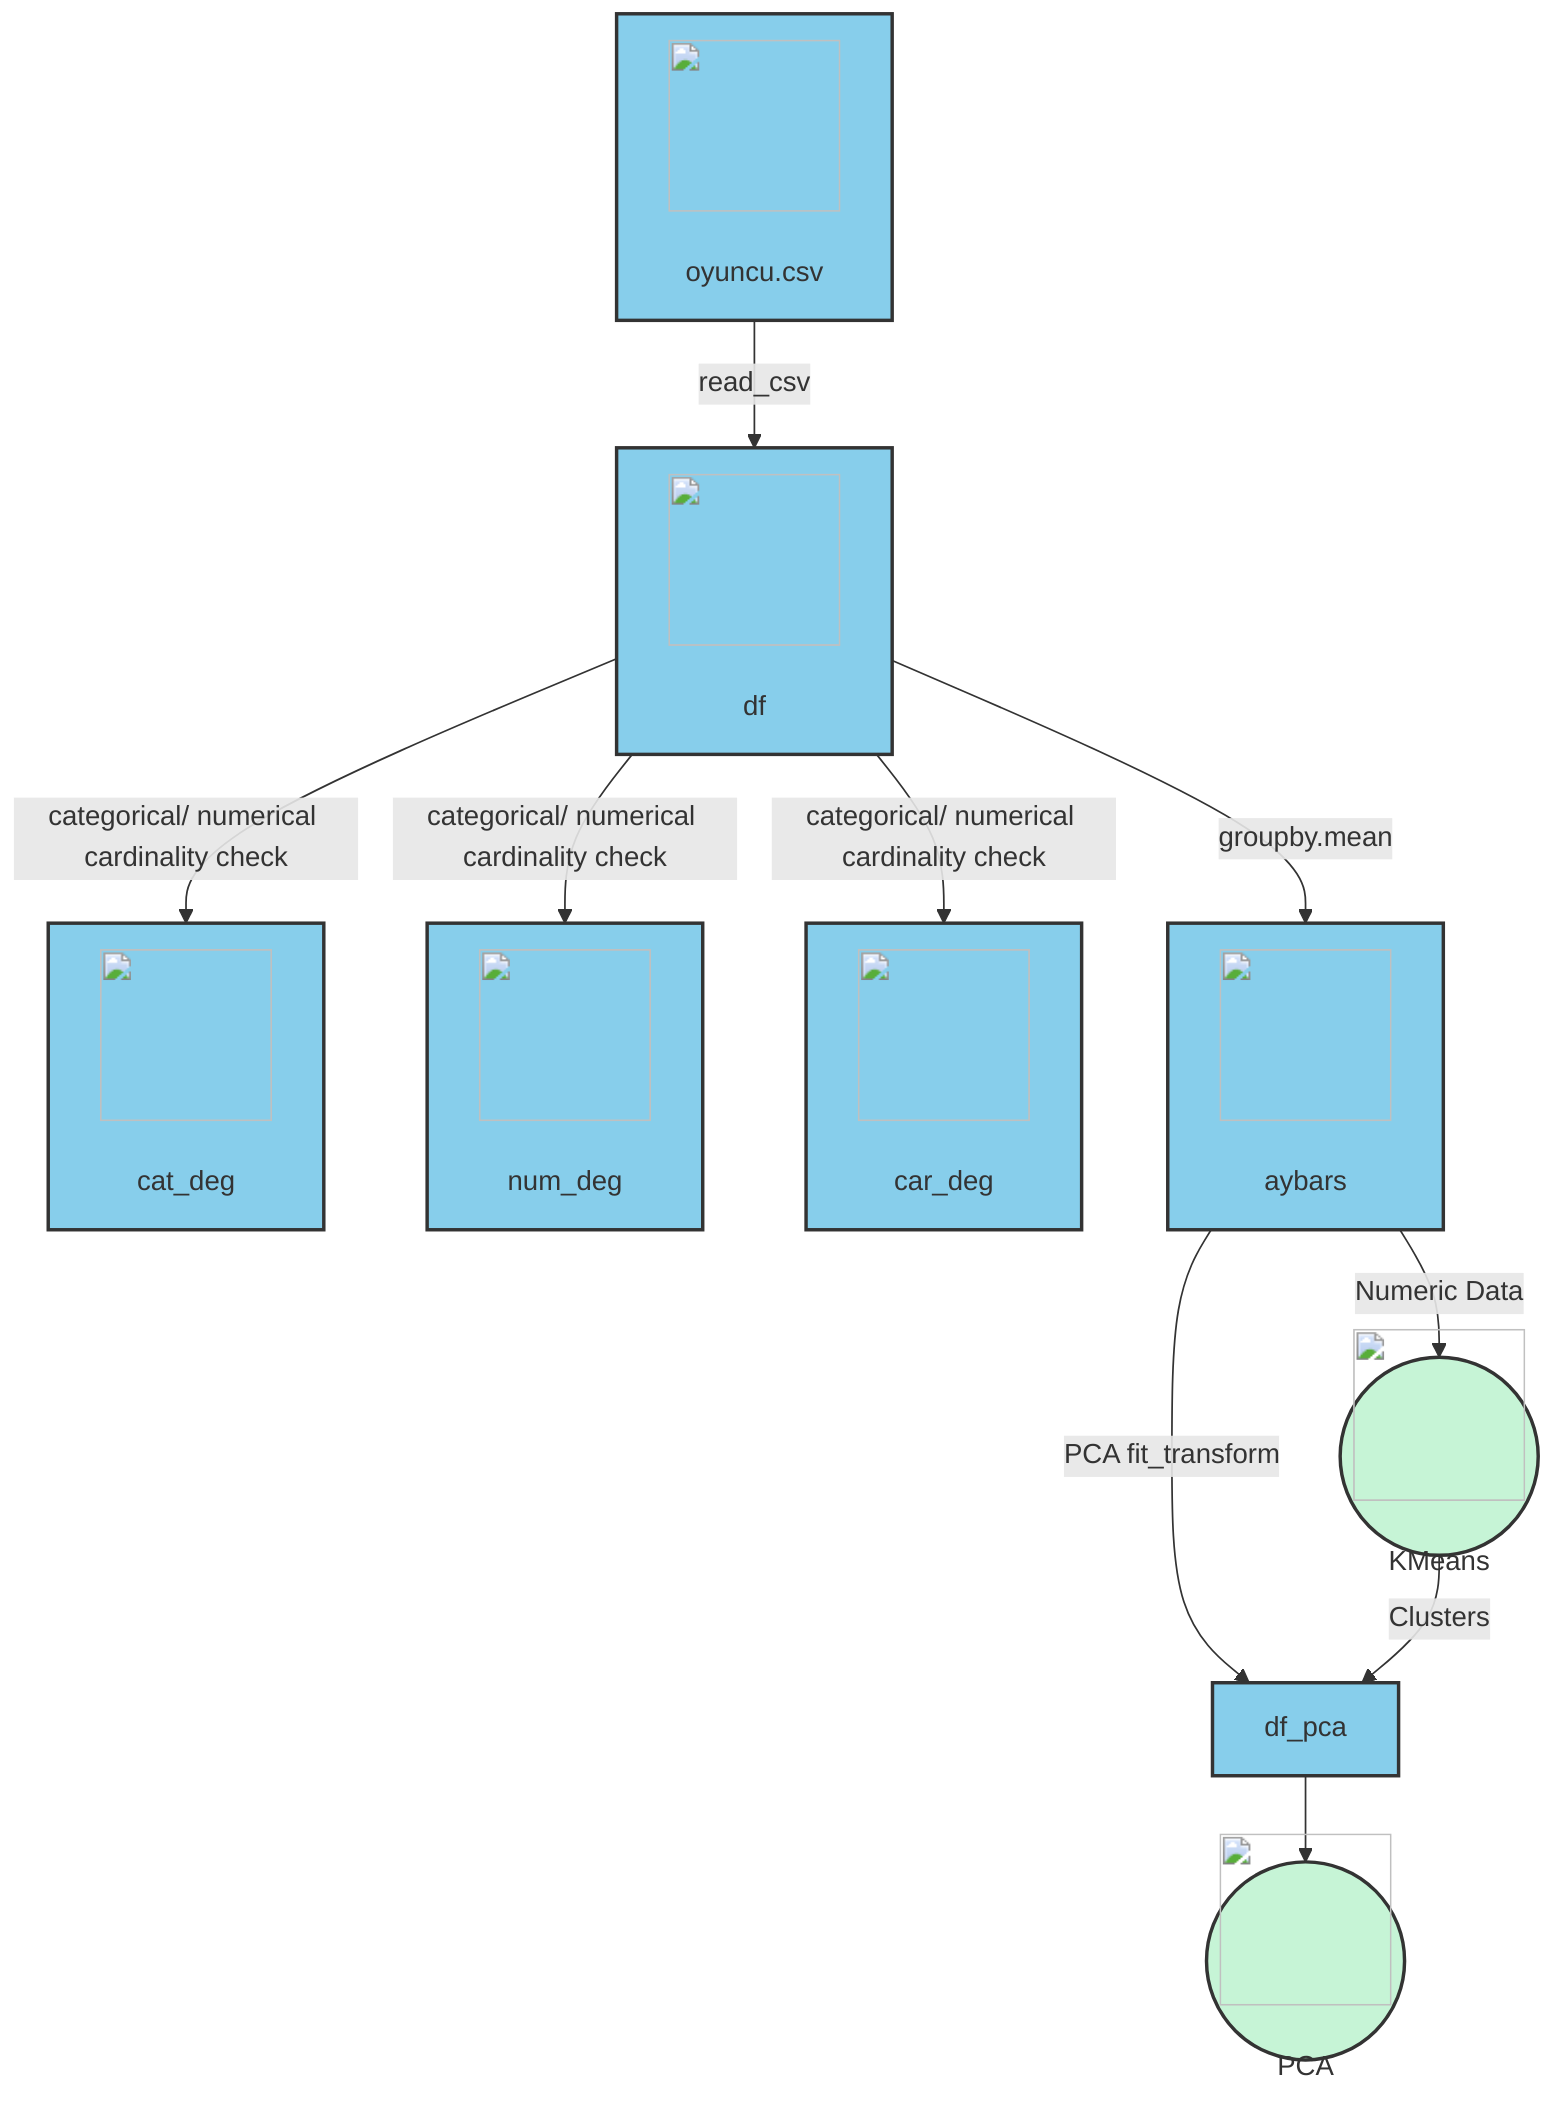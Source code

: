 flowchart TD
  %%% Data Sources %%%
  A["<img src='icons/file.svg' width=100 height=100/> <br/> oyuncu.csv"]:::dataSource
  
  %%% Data Variables %%%
  B["<img src='icons/table.svg' width=100 height=100/> <br/> df"]:::dataVariable
  C["<img src='icons/column_split.svg' width=100 height=100/> <br/> cat_deg"]:::dataVariable
  D["<img src='icons/column_split.svg' width=100 height=100/> <br/> num_deg"]:::dataVariable
  E["<img src='icons/column_split.svg' width=100 height=100/> <br/> car_deg"]:::dataVariable
  F["<img src='icons/table.svg' width=100 height=100/> <br/> aybars"]:::dataVariable
  G["df_pca"]:::dataVariable
  
  %%% Models %%%
  H(("<img src='dummy_plots/scatter_plot_template.svg' width=100 height=100/> <br/> PCA")):::model
  I(("<img src='dummy_plots/scatter_plot_template.svg' width=100 height=100/> <br/> KMeans")):::model
  
  %%% Flow %%%
  %% df Creation %%%
  A -->|read_csv| B
  B -->|categorical/ numerical cardinality check| C
  B -->|categorical/ numerical cardinality check| D
  B -->|categorical/ numerical cardinality check| E
  B -->|groupby.mean| F
  
  %% df_pca Creation %%%
  F -->|PCA fit_transform| G
  G --> H
  
  %% KMeans Model %%%
  F -->|Numeric Data| I
  I -->|Clusters| G
  
  style A fill:#87CEEB,stroke:#333,stroke-width:2px;
  style B fill:#87CEEB,stroke:#333,stroke-width:2px;
  style C fill:#87CEEB,stroke:#333,stroke-width:2px;
  style D fill:#87CEEB,stroke:#333,stroke-width:2px;
  style E fill:#87CEEB,stroke:#333,stroke-width:2px;
  style F fill:#87CEEB,stroke:#333,stroke-width:2px;
  style G fill:#87CEEB,stroke:#333,stroke-width:2px;
  style H fill:#C6F4D6,stroke:#333,stroke-width:2px;
  style I fill:#C6F4D6,stroke:#333,stroke-width:2px;